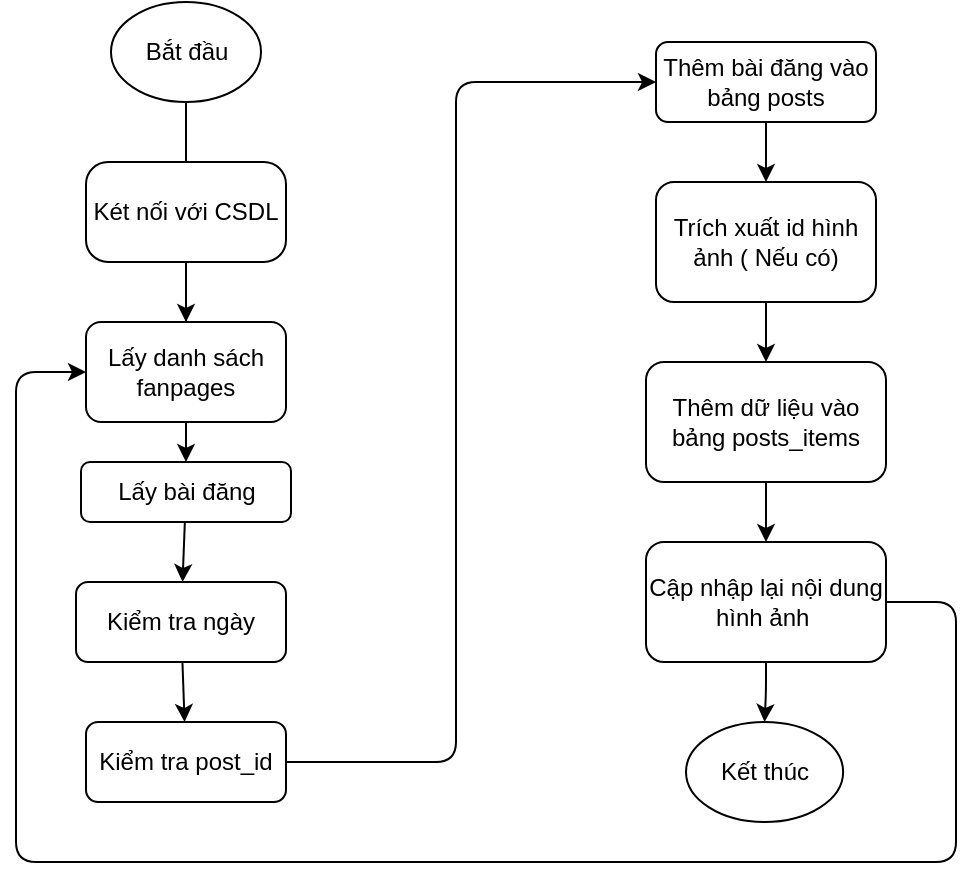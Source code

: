 <mxfile>
    <diagram id="1cTmNPsKCQxuhBYNkOcF" name="Page-1">
        <mxGraphModel dx="832" dy="467" grid="1" gridSize="10" guides="1" tooltips="1" connect="1" arrows="1" fold="1" page="1" pageScale="1" pageWidth="850" pageHeight="1100" math="0" shadow="0">
            <root>
                <mxCell id="0"/>
                <mxCell id="1" parent="0"/>
                <mxCell id="13" value="" style="edgeStyle=none;html=1;" edge="1" parent="1" source="2" target="4">
                    <mxGeometry relative="1" as="geometry"/>
                </mxCell>
                <mxCell id="2" value="Bắt đầu" style="ellipse;whiteSpace=wrap;html=1;" vertex="1" parent="1">
                    <mxGeometry x="157.5" y="90" width="75" height="50" as="geometry"/>
                </mxCell>
                <mxCell id="14" value="" style="edgeStyle=none;html=1;" edge="1" parent="1" source="3" target="5">
                    <mxGeometry relative="1" as="geometry"/>
                </mxCell>
                <mxCell id="3" value="Két nối với CSDL" style="rounded=1;whiteSpace=wrap;html=1;arcSize=22;" vertex="1" parent="1">
                    <mxGeometry x="145" y="170" width="100" height="50" as="geometry"/>
                </mxCell>
                <mxCell id="4" value="Lấy danh sách fanpages" style="rounded=1;whiteSpace=wrap;html=1;" vertex="1" parent="1">
                    <mxGeometry x="145" y="250" width="100" height="50" as="geometry"/>
                </mxCell>
                <mxCell id="19" value="" style="edgeStyle=none;html=1;" edge="1" parent="1" source="5" target="6">
                    <mxGeometry relative="1" as="geometry"/>
                </mxCell>
                <mxCell id="5" value="Lấy bài đăng" style="rounded=1;whiteSpace=wrap;html=1;" vertex="1" parent="1">
                    <mxGeometry x="142.5" y="320" width="105" height="30" as="geometry"/>
                </mxCell>
                <mxCell id="20" value="" style="edgeStyle=none;html=1;" edge="1" parent="1" source="6" target="7">
                    <mxGeometry relative="1" as="geometry"/>
                </mxCell>
                <mxCell id="6" value="Kiểm tra ngày" style="rounded=1;whiteSpace=wrap;html=1;" vertex="1" parent="1">
                    <mxGeometry x="140" y="380" width="105" height="40" as="geometry"/>
                </mxCell>
                <mxCell id="21" style="edgeStyle=orthogonalEdgeStyle;html=1;entryX=0;entryY=0.5;entryDx=0;entryDy=0;" edge="1" parent="1" source="7" target="8">
                    <mxGeometry relative="1" as="geometry">
                        <mxPoint x="280" y="190" as="targetPoint"/>
                        <Array as="points">
                            <mxPoint x="330" y="470"/>
                            <mxPoint x="330" y="130"/>
                        </Array>
                    </mxGeometry>
                </mxCell>
                <mxCell id="7" value="Kiểm tra post_id" style="rounded=1;whiteSpace=wrap;html=1;" vertex="1" parent="1">
                    <mxGeometry x="145" y="450" width="100" height="40" as="geometry"/>
                </mxCell>
                <mxCell id="22" value="" style="edgeStyle=orthogonalEdgeStyle;html=1;" edge="1" parent="1" source="8" target="9">
                    <mxGeometry relative="1" as="geometry"/>
                </mxCell>
                <mxCell id="8" value="Thêm bài đăng vào bảng posts" style="rounded=1;whiteSpace=wrap;html=1;" vertex="1" parent="1">
                    <mxGeometry x="430" y="110" width="110" height="40" as="geometry"/>
                </mxCell>
                <mxCell id="24" value="" style="edgeStyle=orthogonalEdgeStyle;html=1;" edge="1" parent="1" source="9" target="10">
                    <mxGeometry relative="1" as="geometry"/>
                </mxCell>
                <mxCell id="9" value="Trích xuất id hình ảnh ( Nếu có)" style="rounded=1;whiteSpace=wrap;html=1;" vertex="1" parent="1">
                    <mxGeometry x="430" y="180" width="110" height="60" as="geometry"/>
                </mxCell>
                <mxCell id="25" value="" style="edgeStyle=orthogonalEdgeStyle;html=1;" edge="1" parent="1" source="10" target="11">
                    <mxGeometry relative="1" as="geometry"/>
                </mxCell>
                <mxCell id="10" value="Thêm dữ liệu vào bảng posts_items" style="rounded=1;whiteSpace=wrap;html=1;" vertex="1" parent="1">
                    <mxGeometry x="425" y="270" width="120" height="60" as="geometry"/>
                </mxCell>
                <mxCell id="27" value="" style="edgeStyle=orthogonalEdgeStyle;html=1;" edge="1" parent="1" source="11" target="12">
                    <mxGeometry relative="1" as="geometry"/>
                </mxCell>
                <mxCell id="28" style="edgeStyle=orthogonalEdgeStyle;html=1;entryX=0;entryY=0.5;entryDx=0;entryDy=0;" edge="1" parent="1" source="11" target="4">
                    <mxGeometry relative="1" as="geometry">
                        <Array as="points">
                            <mxPoint x="580" y="390"/>
                            <mxPoint x="580" y="520"/>
                            <mxPoint x="110" y="520"/>
                            <mxPoint x="110" y="275"/>
                        </Array>
                    </mxGeometry>
                </mxCell>
                <mxCell id="11" value="Cập nhập lại nội dung hình ảnh&amp;nbsp;" style="rounded=1;whiteSpace=wrap;html=1;" vertex="1" parent="1">
                    <mxGeometry x="425" y="360" width="120" height="60" as="geometry"/>
                </mxCell>
                <mxCell id="12" value="Kết thúc" style="ellipse;whiteSpace=wrap;html=1;" vertex="1" parent="1">
                    <mxGeometry x="445" y="450" width="78.57" height="50" as="geometry"/>
                </mxCell>
            </root>
        </mxGraphModel>
    </diagram>
</mxfile>